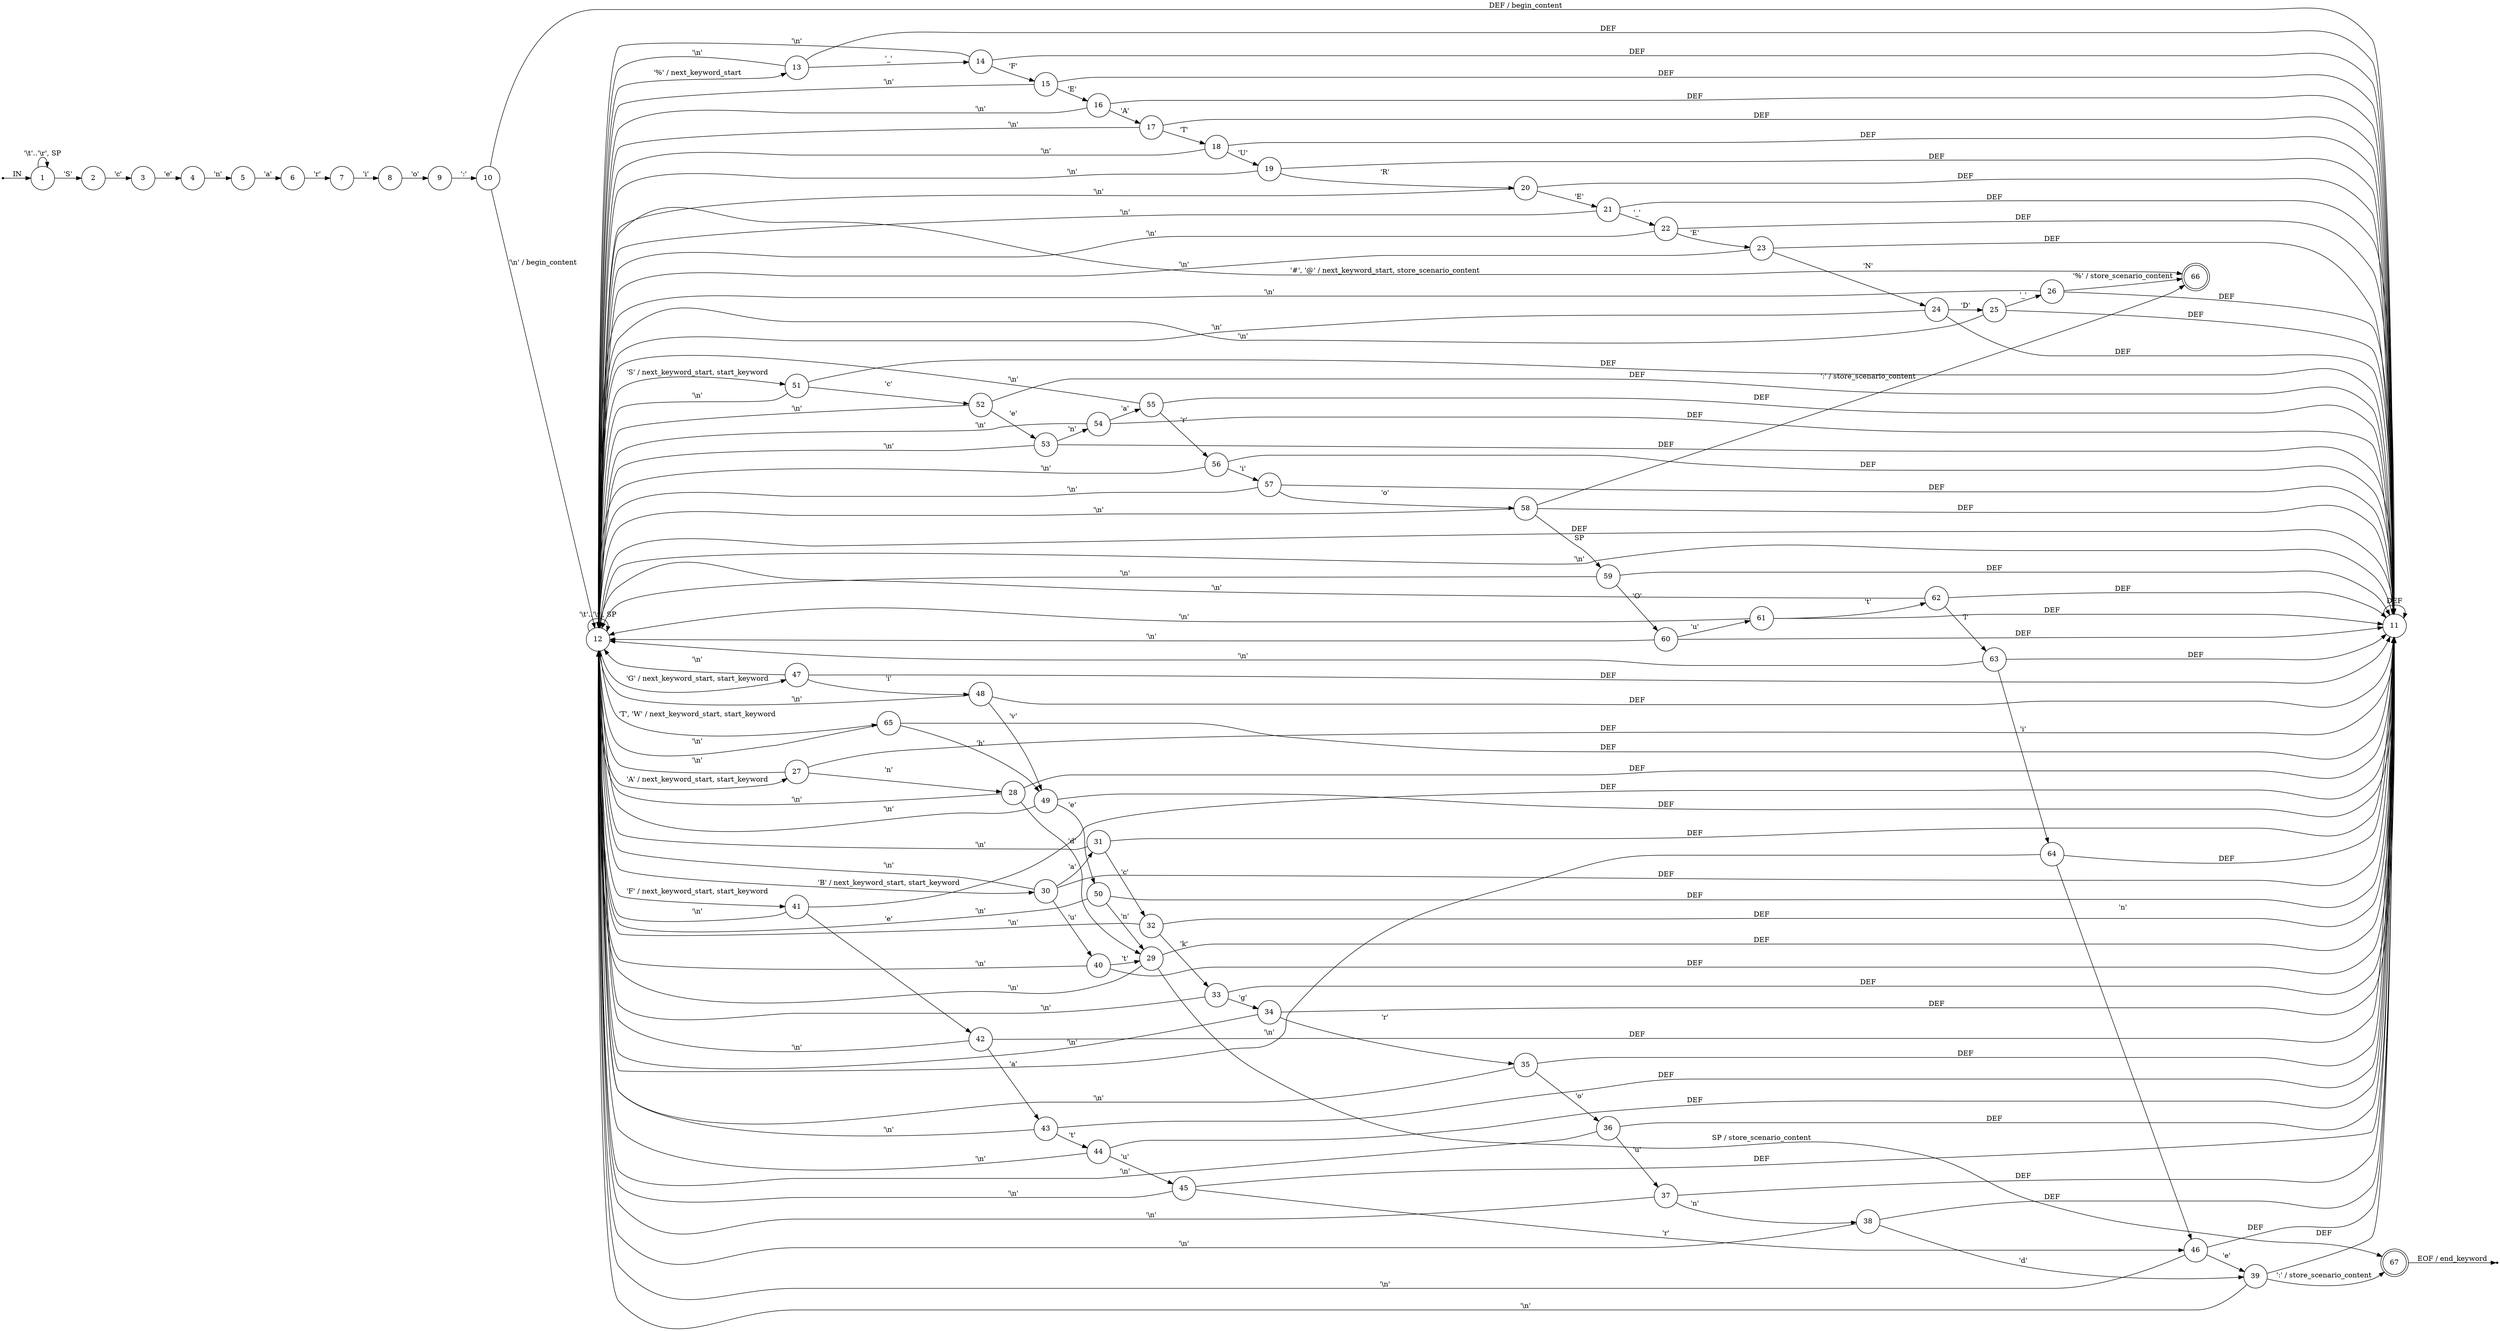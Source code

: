 digraph lexer_common {
	rankdir=LR;
	node [ shape = point ];
	ENTRY;
	eof_67;
	node [ shape = circle, height = 0.2 ];
	node [ fixedsize = true, height = 0.65, shape = doublecircle ];
	66;
	67;
	node [ shape = circle ];
	1 -> 1 [ label = "'\\t'..'\\r', SP" ];
	1 -> 2 [ label = "'S'" ];
	2 -> 3 [ label = "'c'" ];
	3 -> 4 [ label = "'e'" ];
	4 -> 5 [ label = "'n'" ];
	5 -> 6 [ label = "'a'" ];
	6 -> 7 [ label = "'r'" ];
	7 -> 8 [ label = "'i'" ];
	8 -> 9 [ label = "'o'" ];
	9 -> 10 [ label = "':'" ];
	10 -> 12 [ label = "'\\n' / begin_content" ];
	10 -> 11 [ label = "DEF / begin_content" ];
	11 -> 12 [ label = "'\\n'" ];
	11 -> 11 [ label = "DEF" ];
	12 -> 12 [ label = "'\\t'..'\\r', SP" ];
	12 -> 66 [ label = "'#', '@' / next_keyword_start, store_scenario_content" ];
	12 -> 13 [ label = "'%' / next_keyword_start" ];
	12 -> 27 [ label = "'A' / next_keyword_start, start_keyword" ];
	12 -> 30 [ label = "'B' / next_keyword_start, start_keyword" ];
	12 -> 41 [ label = "'F' / next_keyword_start, start_keyword" ];
	12 -> 47 [ label = "'G' / next_keyword_start, start_keyword" ];
	12 -> 51 [ label = "'S' / next_keyword_start, start_keyword" ];
	12 -> 65 [ label = "'T', 'W' / next_keyword_start, start_keyword" ];
	12 -> 11 [ label = "DEF" ];
	13 -> 12 [ label = "'\\n'" ];
	13 -> 14 [ label = "'_'" ];
	13 -> 11 [ label = "DEF" ];
	14 -> 12 [ label = "'\\n'" ];
	14 -> 15 [ label = "'F'" ];
	14 -> 11 [ label = "DEF" ];
	15 -> 12 [ label = "'\\n'" ];
	15 -> 16 [ label = "'E'" ];
	15 -> 11 [ label = "DEF" ];
	16 -> 12 [ label = "'\\n'" ];
	16 -> 17 [ label = "'A'" ];
	16 -> 11 [ label = "DEF" ];
	17 -> 12 [ label = "'\\n'" ];
	17 -> 18 [ label = "'T'" ];
	17 -> 11 [ label = "DEF" ];
	18 -> 12 [ label = "'\\n'" ];
	18 -> 19 [ label = "'U'" ];
	18 -> 11 [ label = "DEF" ];
	19 -> 12 [ label = "'\\n'" ];
	19 -> 20 [ label = "'R'" ];
	19 -> 11 [ label = "DEF" ];
	20 -> 12 [ label = "'\\n'" ];
	20 -> 21 [ label = "'E'" ];
	20 -> 11 [ label = "DEF" ];
	21 -> 12 [ label = "'\\n'" ];
	21 -> 22 [ label = "'_'" ];
	21 -> 11 [ label = "DEF" ];
	22 -> 12 [ label = "'\\n'" ];
	22 -> 23 [ label = "'E'" ];
	22 -> 11 [ label = "DEF" ];
	23 -> 12 [ label = "'\\n'" ];
	23 -> 24 [ label = "'N'" ];
	23 -> 11 [ label = "DEF" ];
	24 -> 12 [ label = "'\\n'" ];
	24 -> 25 [ label = "'D'" ];
	24 -> 11 [ label = "DEF" ];
	25 -> 12 [ label = "'\\n'" ];
	25 -> 26 [ label = "'_'" ];
	25 -> 11 [ label = "DEF" ];
	26 -> 12 [ label = "'\\n'" ];
	26 -> 66 [ label = "'%' / store_scenario_content" ];
	26 -> 11 [ label = "DEF" ];
	27 -> 12 [ label = "'\\n'" ];
	27 -> 28 [ label = "'n'" ];
	27 -> 11 [ label = "DEF" ];
	28 -> 12 [ label = "'\\n'" ];
	28 -> 29 [ label = "'d'" ];
	28 -> 11 [ label = "DEF" ];
	29 -> 12 [ label = "'\\n'" ];
	29 -> 67 [ label = "SP / store_scenario_content" ];
	29 -> 11 [ label = "DEF" ];
	30 -> 12 [ label = "'\\n'" ];
	30 -> 31 [ label = "'a'" ];
	30 -> 40 [ label = "'u'" ];
	30 -> 11 [ label = "DEF" ];
	31 -> 12 [ label = "'\\n'" ];
	31 -> 32 [ label = "'c'" ];
	31 -> 11 [ label = "DEF" ];
	32 -> 12 [ label = "'\\n'" ];
	32 -> 33 [ label = "'k'" ];
	32 -> 11 [ label = "DEF" ];
	33 -> 12 [ label = "'\\n'" ];
	33 -> 34 [ label = "'g'" ];
	33 -> 11 [ label = "DEF" ];
	34 -> 12 [ label = "'\\n'" ];
	34 -> 35 [ label = "'r'" ];
	34 -> 11 [ label = "DEF" ];
	35 -> 12 [ label = "'\\n'" ];
	35 -> 36 [ label = "'o'" ];
	35 -> 11 [ label = "DEF" ];
	36 -> 12 [ label = "'\\n'" ];
	36 -> 37 [ label = "'u'" ];
	36 -> 11 [ label = "DEF" ];
	37 -> 12 [ label = "'\\n'" ];
	37 -> 38 [ label = "'n'" ];
	37 -> 11 [ label = "DEF" ];
	38 -> 12 [ label = "'\\n'" ];
	38 -> 39 [ label = "'d'" ];
	38 -> 11 [ label = "DEF" ];
	39 -> 12 [ label = "'\\n'" ];
	39 -> 67 [ label = "':' / store_scenario_content" ];
	39 -> 11 [ label = "DEF" ];
	40 -> 12 [ label = "'\\n'" ];
	40 -> 29 [ label = "'t'" ];
	40 -> 11 [ label = "DEF" ];
	41 -> 12 [ label = "'\\n'" ];
	41 -> 42 [ label = "'e'" ];
	41 -> 11 [ label = "DEF" ];
	42 -> 12 [ label = "'\\n'" ];
	42 -> 43 [ label = "'a'" ];
	42 -> 11 [ label = "DEF" ];
	43 -> 12 [ label = "'\\n'" ];
	43 -> 44 [ label = "'t'" ];
	43 -> 11 [ label = "DEF" ];
	44 -> 12 [ label = "'\\n'" ];
	44 -> 45 [ label = "'u'" ];
	44 -> 11 [ label = "DEF" ];
	45 -> 12 [ label = "'\\n'" ];
	45 -> 46 [ label = "'r'" ];
	45 -> 11 [ label = "DEF" ];
	46 -> 12 [ label = "'\\n'" ];
	46 -> 39 [ label = "'e'" ];
	46 -> 11 [ label = "DEF" ];
	47 -> 12 [ label = "'\\n'" ];
	47 -> 48 [ label = "'i'" ];
	47 -> 11 [ label = "DEF" ];
	48 -> 12 [ label = "'\\n'" ];
	48 -> 49 [ label = "'v'" ];
	48 -> 11 [ label = "DEF" ];
	49 -> 12 [ label = "'\\n'" ];
	49 -> 50 [ label = "'e'" ];
	49 -> 11 [ label = "DEF" ];
	50 -> 12 [ label = "'\\n'" ];
	50 -> 29 [ label = "'n'" ];
	50 -> 11 [ label = "DEF" ];
	51 -> 12 [ label = "'\\n'" ];
	51 -> 52 [ label = "'c'" ];
	51 -> 11 [ label = "DEF" ];
	52 -> 12 [ label = "'\\n'" ];
	52 -> 53 [ label = "'e'" ];
	52 -> 11 [ label = "DEF" ];
	53 -> 12 [ label = "'\\n'" ];
	53 -> 54 [ label = "'n'" ];
	53 -> 11 [ label = "DEF" ];
	54 -> 12 [ label = "'\\n'" ];
	54 -> 55 [ label = "'a'" ];
	54 -> 11 [ label = "DEF" ];
	55 -> 12 [ label = "'\\n'" ];
	55 -> 56 [ label = "'r'" ];
	55 -> 11 [ label = "DEF" ];
	56 -> 12 [ label = "'\\n'" ];
	56 -> 57 [ label = "'i'" ];
	56 -> 11 [ label = "DEF" ];
	57 -> 12 [ label = "'\\n'" ];
	57 -> 58 [ label = "'o'" ];
	57 -> 11 [ label = "DEF" ];
	58 -> 12 [ label = "'\\n'" ];
	58 -> 59 [ label = "SP" ];
	58 -> 66 [ label = "':' / store_scenario_content" ];
	58 -> 11 [ label = "DEF" ];
	59 -> 12 [ label = "'\\n'" ];
	59 -> 60 [ label = "'O'" ];
	59 -> 11 [ label = "DEF" ];
	60 -> 12 [ label = "'\\n'" ];
	60 -> 61 [ label = "'u'" ];
	60 -> 11 [ label = "DEF" ];
	61 -> 12 [ label = "'\\n'" ];
	61 -> 62 [ label = "'t'" ];
	61 -> 11 [ label = "DEF" ];
	62 -> 12 [ label = "'\\n'" ];
	62 -> 63 [ label = "'l'" ];
	62 -> 11 [ label = "DEF" ];
	63 -> 12 [ label = "'\\n'" ];
	63 -> 64 [ label = "'i'" ];
	63 -> 11 [ label = "DEF" ];
	64 -> 12 [ label = "'\\n'" ];
	64 -> 46 [ label = "'n'" ];
	64 -> 11 [ label = "DEF" ];
	65 -> 12 [ label = "'\\n'" ];
	65 -> 49 [ label = "'h'" ];
	65 -> 11 [ label = "DEF" ];
	ENTRY -> 1 [ label = "IN" ];
	67 -> eof_67 [ label = "EOF / end_keyword" ];
}
